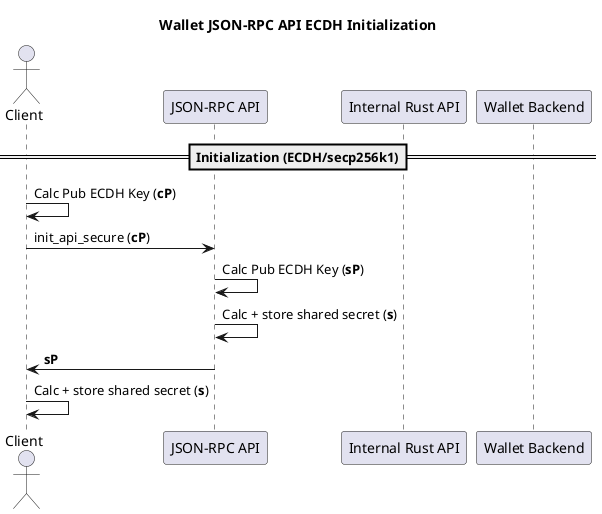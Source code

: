 @startuml
actor "Client" as client
participant "JSON-RPC API" as jsonrpc
participant "Internal Rust API" as rustapi
participant "Wallet Backend" as backend

title Wallet JSON-RPC API ECDH Initialization

== Initialization (ECDH/secp256k1)==
client -> client: Calc Pub ECDH Key (**cP**)
client -> jsonrpc: init_api_secure (**cP**)
jsonrpc -> jsonrpc: Calc Pub ECDH Key (**sP**)
jsonrpc -> jsonrpc: Calc + store shared secret (**s**)
jsonrpc -> client: **sP**
client -> client: Calc + store shared secret (**s**)
@enduml